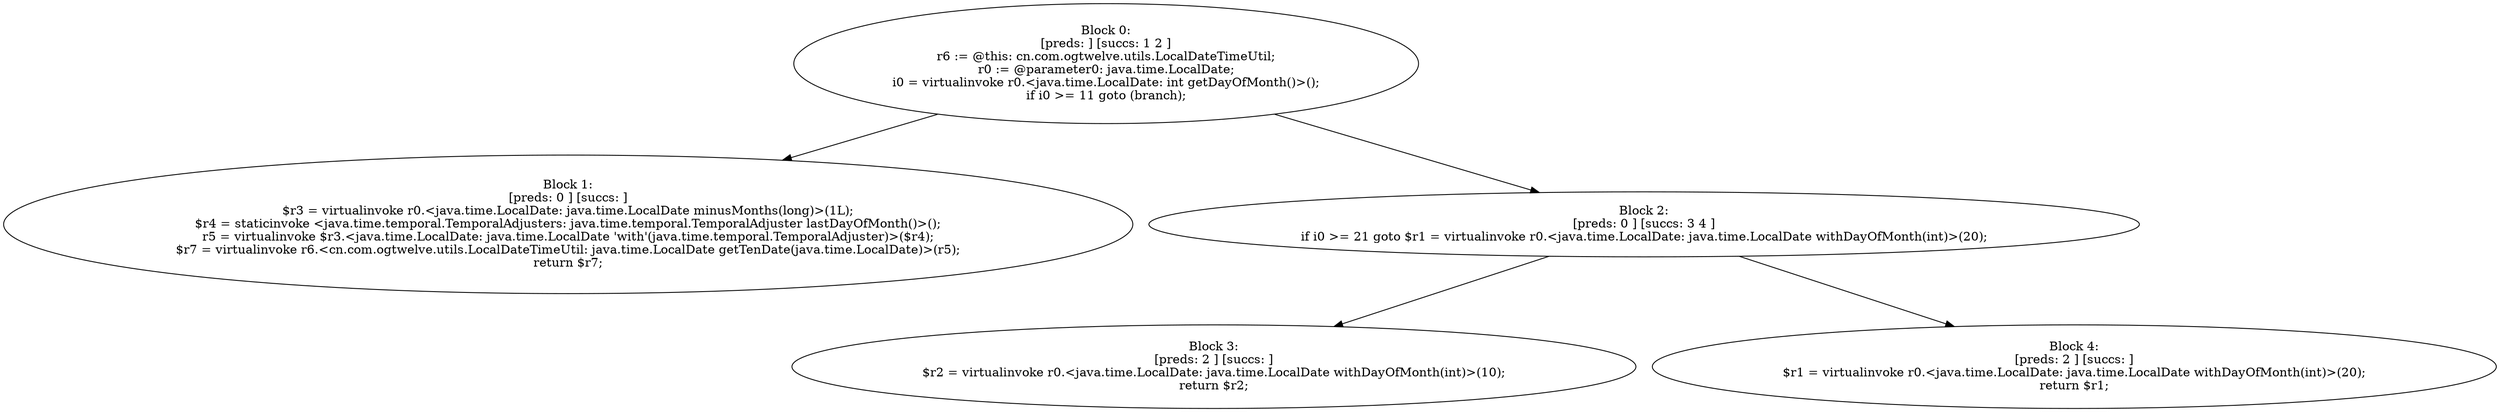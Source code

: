 digraph "unitGraph" {
    "Block 0:
[preds: ] [succs: 1 2 ]
r6 := @this: cn.com.ogtwelve.utils.LocalDateTimeUtil;
r0 := @parameter0: java.time.LocalDate;
i0 = virtualinvoke r0.<java.time.LocalDate: int getDayOfMonth()>();
if i0 >= 11 goto (branch);
"
    "Block 1:
[preds: 0 ] [succs: ]
$r3 = virtualinvoke r0.<java.time.LocalDate: java.time.LocalDate minusMonths(long)>(1L);
$r4 = staticinvoke <java.time.temporal.TemporalAdjusters: java.time.temporal.TemporalAdjuster lastDayOfMonth()>();
r5 = virtualinvoke $r3.<java.time.LocalDate: java.time.LocalDate 'with'(java.time.temporal.TemporalAdjuster)>($r4);
$r7 = virtualinvoke r6.<cn.com.ogtwelve.utils.LocalDateTimeUtil: java.time.LocalDate getTenDate(java.time.LocalDate)>(r5);
return $r7;
"
    "Block 2:
[preds: 0 ] [succs: 3 4 ]
if i0 >= 21 goto $r1 = virtualinvoke r0.<java.time.LocalDate: java.time.LocalDate withDayOfMonth(int)>(20);
"
    "Block 3:
[preds: 2 ] [succs: ]
$r2 = virtualinvoke r0.<java.time.LocalDate: java.time.LocalDate withDayOfMonth(int)>(10);
return $r2;
"
    "Block 4:
[preds: 2 ] [succs: ]
$r1 = virtualinvoke r0.<java.time.LocalDate: java.time.LocalDate withDayOfMonth(int)>(20);
return $r1;
"
    "Block 0:
[preds: ] [succs: 1 2 ]
r6 := @this: cn.com.ogtwelve.utils.LocalDateTimeUtil;
r0 := @parameter0: java.time.LocalDate;
i0 = virtualinvoke r0.<java.time.LocalDate: int getDayOfMonth()>();
if i0 >= 11 goto (branch);
"->"Block 1:
[preds: 0 ] [succs: ]
$r3 = virtualinvoke r0.<java.time.LocalDate: java.time.LocalDate minusMonths(long)>(1L);
$r4 = staticinvoke <java.time.temporal.TemporalAdjusters: java.time.temporal.TemporalAdjuster lastDayOfMonth()>();
r5 = virtualinvoke $r3.<java.time.LocalDate: java.time.LocalDate 'with'(java.time.temporal.TemporalAdjuster)>($r4);
$r7 = virtualinvoke r6.<cn.com.ogtwelve.utils.LocalDateTimeUtil: java.time.LocalDate getTenDate(java.time.LocalDate)>(r5);
return $r7;
";
    "Block 0:
[preds: ] [succs: 1 2 ]
r6 := @this: cn.com.ogtwelve.utils.LocalDateTimeUtil;
r0 := @parameter0: java.time.LocalDate;
i0 = virtualinvoke r0.<java.time.LocalDate: int getDayOfMonth()>();
if i0 >= 11 goto (branch);
"->"Block 2:
[preds: 0 ] [succs: 3 4 ]
if i0 >= 21 goto $r1 = virtualinvoke r0.<java.time.LocalDate: java.time.LocalDate withDayOfMonth(int)>(20);
";
    "Block 2:
[preds: 0 ] [succs: 3 4 ]
if i0 >= 21 goto $r1 = virtualinvoke r0.<java.time.LocalDate: java.time.LocalDate withDayOfMonth(int)>(20);
"->"Block 3:
[preds: 2 ] [succs: ]
$r2 = virtualinvoke r0.<java.time.LocalDate: java.time.LocalDate withDayOfMonth(int)>(10);
return $r2;
";
    "Block 2:
[preds: 0 ] [succs: 3 4 ]
if i0 >= 21 goto $r1 = virtualinvoke r0.<java.time.LocalDate: java.time.LocalDate withDayOfMonth(int)>(20);
"->"Block 4:
[preds: 2 ] [succs: ]
$r1 = virtualinvoke r0.<java.time.LocalDate: java.time.LocalDate withDayOfMonth(int)>(20);
return $r1;
";
}

